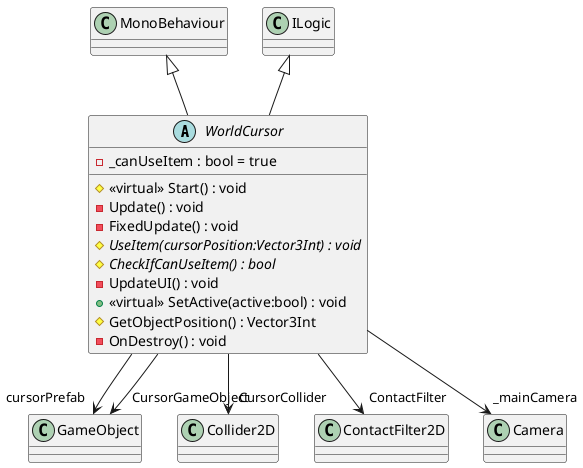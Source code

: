@startuml
abstract class WorldCursor {
    - _canUseItem : bool = true
    # <<virtual>> Start() : void
    - Update() : void
    - FixedUpdate() : void
    # {abstract} UseItem(cursorPosition:Vector3Int) : void
    # {abstract} CheckIfCanUseItem() : bool
    - UpdateUI() : void
    + <<virtual>> SetActive(active:bool) : void
    # GetObjectPosition() : Vector3Int
    - OnDestroy() : void
}
MonoBehaviour <|-- WorldCursor
ILogic <|-- WorldCursor
WorldCursor --> "cursorPrefab" GameObject
WorldCursor --> "CursorGameObject" GameObject
WorldCursor --> "CursorCollider" Collider2D
WorldCursor --> "ContactFilter" ContactFilter2D
WorldCursor --> "_mainCamera" Camera
@enduml
